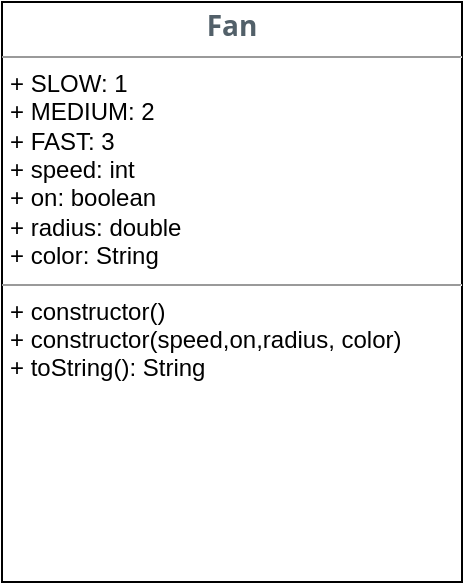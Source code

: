 <mxfile version="14.4.3" type="device"><diagram id="7Wc1uWHfxb3cXJ5e3uXu" name="Page-1"><mxGraphModel dx="852" dy="495" grid="1" gridSize="10" guides="1" tooltips="1" connect="1" arrows="1" fold="1" page="1" pageScale="1" pageWidth="850" pageHeight="1100" math="0" shadow="0"><root><mxCell id="0"/><mxCell id="1" parent="0"/><mxCell id="EGjFIBcgotxZT4hqt9EL-1" value="&lt;p style=&quot;text-align: center ; margin: 4px 0px 0px&quot;&gt;&lt;font color=&quot;#526069&quot; face=&quot;open sans, sans-serif&quot;&gt;&lt;span style=&quot;font-size: 14px ; background-color: rgb(255 , 255 , 255)&quot;&gt;&lt;b&gt;Fan&lt;/b&gt;&lt;/span&gt;&lt;/font&gt;&lt;/p&gt;&lt;hr size=&quot;1&quot;&gt;&lt;p style=&quot;margin: 0px ; margin-left: 4px&quot;&gt;+ SLOW: 1&lt;/p&gt;&lt;p style=&quot;margin: 0px ; margin-left: 4px&quot;&gt;+ MEDIUM: 2&lt;/p&gt;&lt;p style=&quot;margin: 0px ; margin-left: 4px&quot;&gt;+ FAST: 3&amp;nbsp;&lt;br&gt;+ speed: int&lt;/p&gt;&lt;p style=&quot;margin: 0px ; margin-left: 4px&quot;&gt;+ on: boolean&lt;br&gt;&lt;/p&gt;&lt;p style=&quot;margin: 0px ; margin-left: 4px&quot;&gt;+ radius: double&lt;/p&gt;&lt;p style=&quot;margin: 0px ; margin-left: 4px&quot;&gt;+ color: String&lt;/p&gt;&lt;hr size=&quot;1&quot;&gt;&lt;p style=&quot;margin: 0px ; margin-left: 4px&quot;&gt;+ constructor()&lt;/p&gt;&lt;p style=&quot;margin: 0px ; margin-left: 4px&quot;&gt;+ constructor(speed,on,radius, color)&lt;/p&gt;&lt;p style=&quot;margin: 0px ; margin-left: 4px&quot;&gt;+ toString(): String&lt;/p&gt;" style="verticalAlign=top;align=left;overflow=fill;fontSize=12;fontFamily=Helvetica;html=1;rounded=0;shadow=0;comic=0;labelBackgroundColor=none;strokeWidth=1" vertex="1" parent="1"><mxGeometry x="290" y="150" width="230" height="290" as="geometry"/></mxCell></root></mxGraphModel></diagram></mxfile>